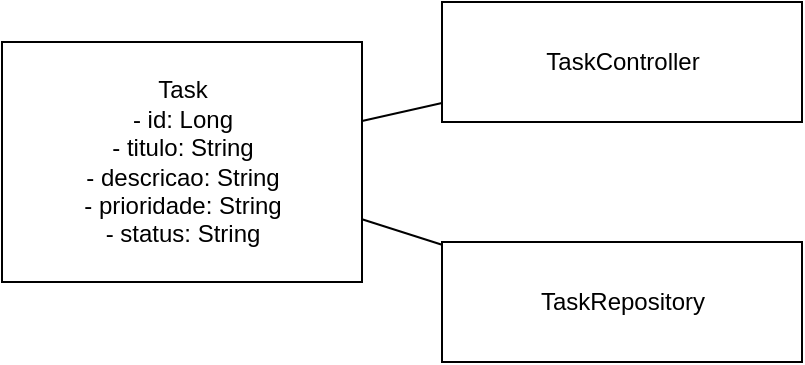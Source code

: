 <?xml version="1.0" encoding="UTF-8"?>
<mxfile>
  <diagram name="Diagrama de Classes" id="classes1">
    <mxGraphModel dx="1296" dy="772" grid="1" gridSize="10" guides="1" tooltips="1">
      <root>
        <mxCell id="0"/>
        <mxCell id="1" parent="0"/>
        <mxCell id="class1" value="Task&#xa;- id: Long&#xa;- titulo: String&#xa;- descricao: String&#xa;- prioridade: String&#xa;- status: String" style="shape=umlClass;html=1;" vertex="1" parent="1">
          <mxGeometry x="100" y="100" width="180" height="120" as="geometry"/>
        </mxCell>
        <mxCell id="class2" value="TaskController" style="shape=umlClass;html=1;" vertex="1" parent="1">
          <mxGeometry x="320" y="80" width="180" height="60" as="geometry"/>
        </mxCell>
        <mxCell id="class3" value="TaskRepository" style="shape=umlClass;html=1;" vertex="1" parent="1">
          <mxGeometry x="320" y="200" width="180" height="60" as="geometry"/>
        </mxCell>
        <mxCell id="rel1" edge="1" source="class2" target="class1" parent="1" style="endArrow=none;">
          <mxGeometry relative="1" as="geometry"/>
        </mxCell>
        <mxCell id="rel2" edge="1" source="class3" target="class1" parent="1" style="endArrow=none;">
          <mxGeometry relative="1" as="geometry"/>
        </mxCell>
      </root>
    </mxGraphModel>
  </diagram>
</mxfile>
